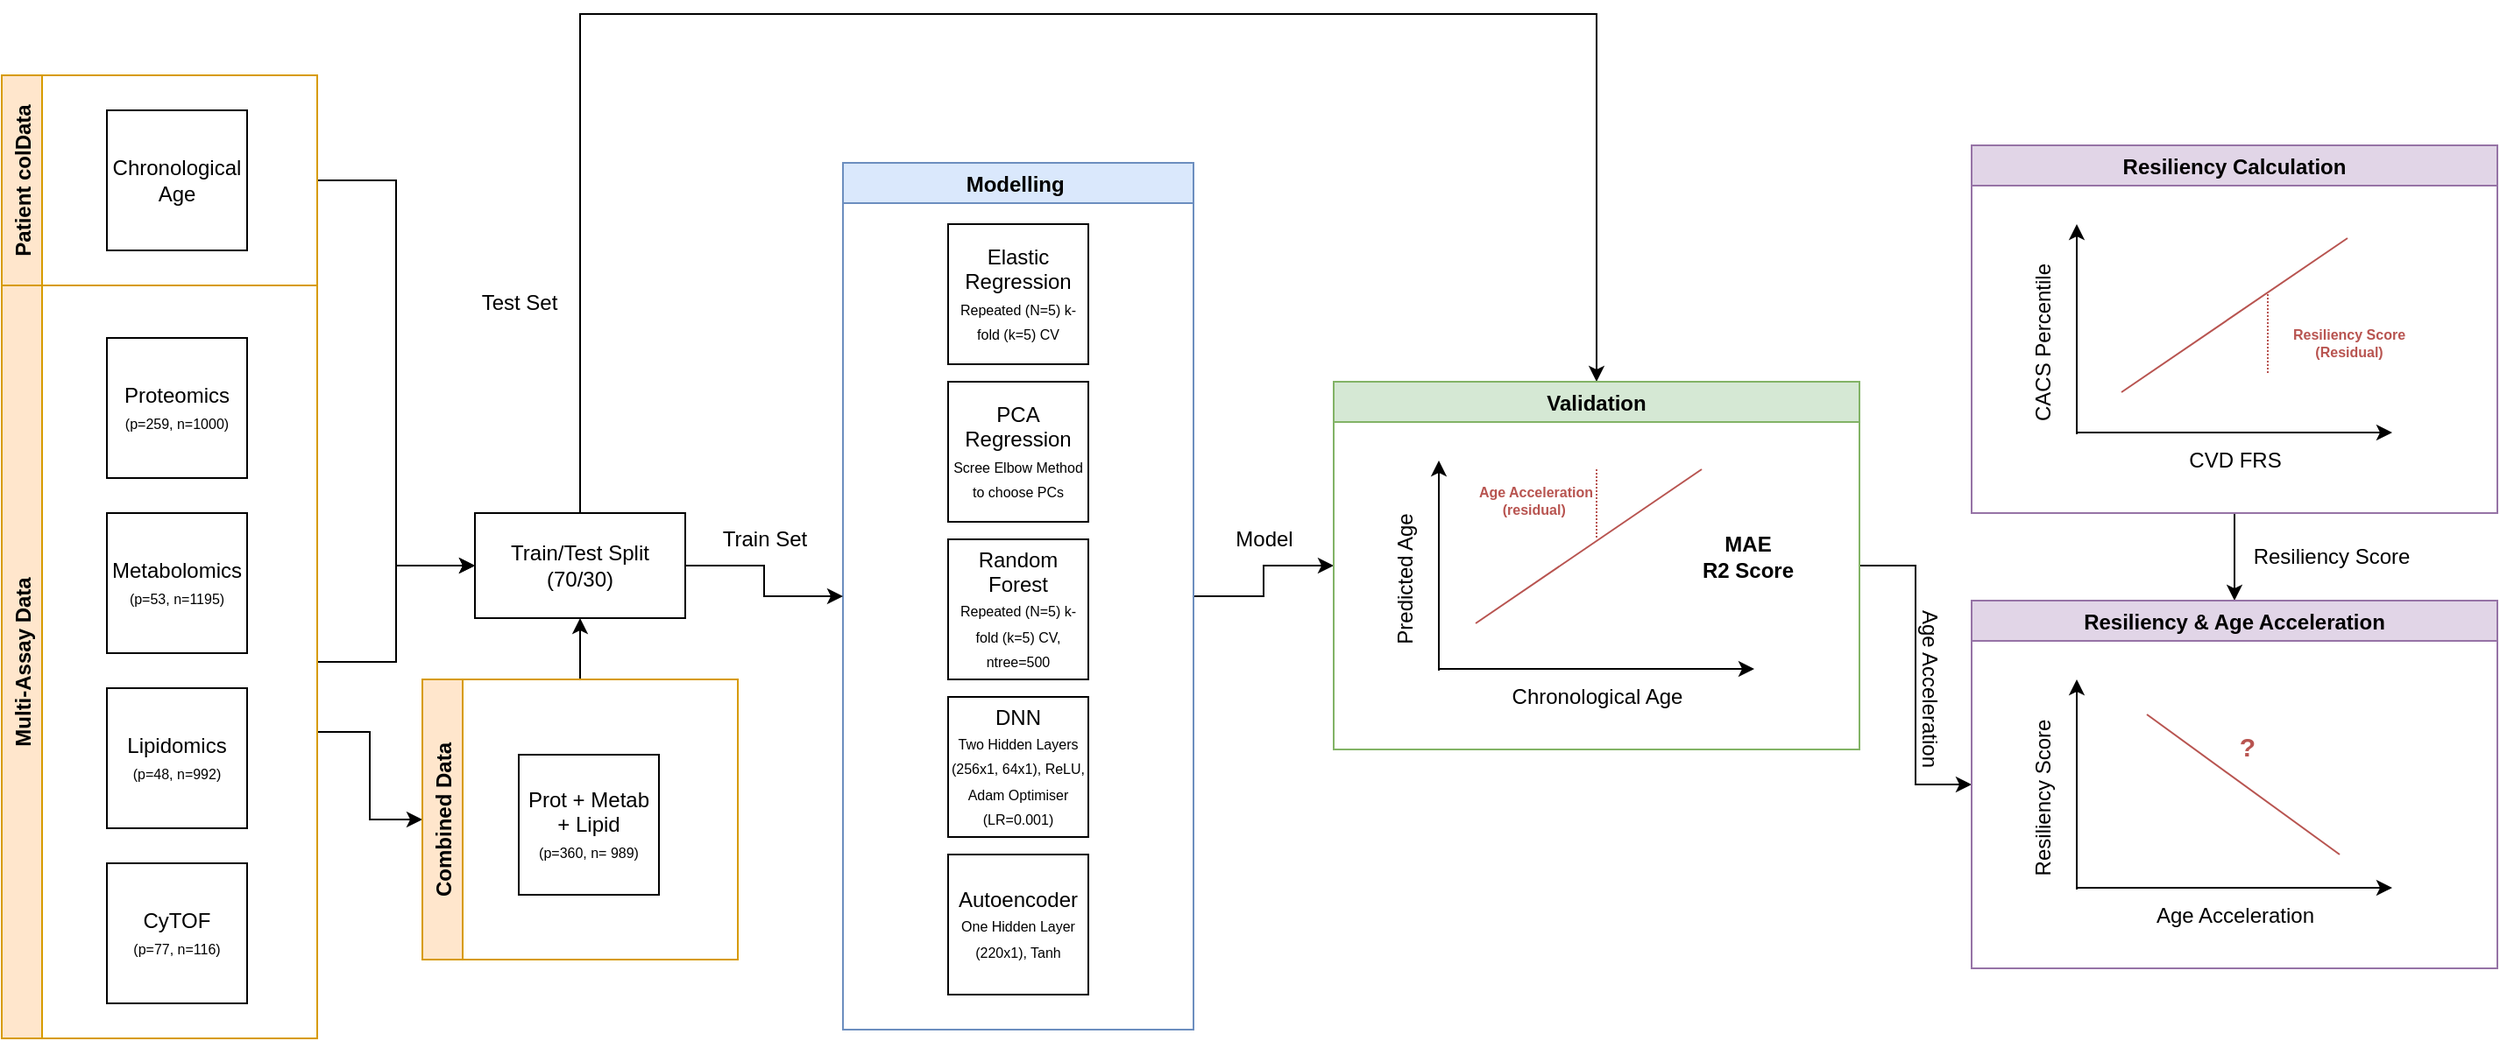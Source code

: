 <mxfile version="20.6.0" type="device"><diagram id="XxNfGE8Ri-3f-OuHHe4I" name="Page-1"><mxGraphModel dx="1178" dy="641" grid="1" gridSize="10" guides="1" tooltips="1" connect="1" arrows="1" fold="1" page="1" pageScale="1" pageWidth="850" pageHeight="1100" math="0" shadow="0"><root><mxCell id="0"/><mxCell id="1" parent="0"/><mxCell id="z8dKiTmkcfhcy8gTD7hl-1" value="Proteomics&lt;br&gt;&lt;font style=&quot;font-size: 8px;&quot;&gt;(p=259, n=1000)&lt;/font&gt;" style="whiteSpace=wrap;html=1;aspect=fixed;" parent="1" vertex="1"><mxGeometry x="180" y="485" width="80" height="80" as="geometry"/></mxCell><mxCell id="Kj5PNi8QTOBntLkAs2w5-1" value="Metabolomics&lt;br&gt;&lt;span style=&quot;font-size: 8px;&quot;&gt;(p=53, n=1195)&lt;/span&gt;" style="whiteSpace=wrap;html=1;aspect=fixed;" parent="1" vertex="1"><mxGeometry x="180" y="585" width="80" height="80" as="geometry"/></mxCell><mxCell id="Kj5PNi8QTOBntLkAs2w5-2" value="Lipidomics&lt;br&gt;&lt;font style=&quot;font-size: 8px;&quot;&gt;(p=48, n=992)&lt;/font&gt;" style="whiteSpace=wrap;html=1;aspect=fixed;" parent="1" vertex="1"><mxGeometry x="180" y="685" width="80" height="80" as="geometry"/></mxCell><mxCell id="Kj5PNi8QTOBntLkAs2w5-3" value="CyTOF&lt;br&gt;&lt;span style=&quot;font-size: 8px;&quot;&gt;(p=77, n=116)&lt;/span&gt;" style="whiteSpace=wrap;html=1;aspect=fixed;" parent="1" vertex="1"><mxGeometry x="180" y="785" width="80" height="80" as="geometry"/></mxCell><mxCell id="Kj5PNi8QTOBntLkAs2w5-36" style="edgeStyle=orthogonalEdgeStyle;rounded=0;orthogonalLoop=1;jettySize=auto;html=1;exitX=1;exitY=0.5;exitDx=0;exitDy=0;entryX=0;entryY=0.5;entryDx=0;entryDy=0;" parent="1" source="Kj5PNi8QTOBntLkAs2w5-4" target="Kj5PNi8QTOBntLkAs2w5-28" edge="1"><mxGeometry relative="1" as="geometry"/></mxCell><mxCell id="Kj5PNi8QTOBntLkAs2w5-4" value="Modelling " style="swimlane;fillColor=#dae8fc;strokeColor=#6c8ebf;" parent="1" vertex="1"><mxGeometry x="600" y="385" width="200" height="495" as="geometry"/></mxCell><mxCell id="Kj5PNi8QTOBntLkAs2w5-14" value="Elastic Regression&lt;br&gt;&lt;font style=&quot;font-size: 8px;&quot;&gt;Repeated (N=5) k-fold (k=5) CV&lt;/font&gt;" style="whiteSpace=wrap;html=1;aspect=fixed;" parent="Kj5PNi8QTOBntLkAs2w5-4" vertex="1"><mxGeometry x="60" y="35" width="80" height="80" as="geometry"/></mxCell><mxCell id="Kj5PNi8QTOBntLkAs2w5-18" value="Random Forest&lt;br&gt;&lt;span style=&quot;font-size: 8px;&quot;&gt;Repeated (N=5) k-fold (k=5) CV, ntree=500&lt;/span&gt;" style="whiteSpace=wrap;html=1;aspect=fixed;" parent="Kj5PNi8QTOBntLkAs2w5-4" vertex="1"><mxGeometry x="60" y="215" width="80" height="80" as="geometry"/></mxCell><mxCell id="Kj5PNi8QTOBntLkAs2w5-17" value="PCA Regression&lt;br&gt;&lt;span style=&quot;font-size: 8px;&quot;&gt;Scree Elbow Method to choose PCs&lt;/span&gt;" style="whiteSpace=wrap;html=1;aspect=fixed;" parent="Kj5PNi8QTOBntLkAs2w5-4" vertex="1"><mxGeometry x="60" y="125" width="80" height="80" as="geometry"/></mxCell><mxCell id="Kj5PNi8QTOBntLkAs2w5-15" value="DNN&lt;br&gt;&lt;span style=&quot;font-size: 8px;&quot;&gt;Two Hidden Layers (256x1, 64x1), ReLU, Adam Optimiser (LR=0.001)&lt;/span&gt;" style="whiteSpace=wrap;html=1;aspect=fixed;" parent="Kj5PNi8QTOBntLkAs2w5-4" vertex="1"><mxGeometry x="60" y="305" width="80" height="80" as="geometry"/></mxCell><mxCell id="CyyR7AH666m0POY2-Fx3-1" value="Autoencoder&lt;br&gt;&lt;span style=&quot;font-size: 8px;&quot;&gt;One Hidden Layer (220x1), Tanh&lt;/span&gt;" style="whiteSpace=wrap;html=1;aspect=fixed;" vertex="1" parent="Kj5PNi8QTOBntLkAs2w5-4"><mxGeometry x="60" y="395" width="80" height="80" as="geometry"/></mxCell><mxCell id="Kj5PNi8QTOBntLkAs2w5-24" style="edgeStyle=orthogonalEdgeStyle;rounded=0;orthogonalLoop=1;jettySize=auto;html=1;entryX=0;entryY=0.5;entryDx=0;entryDy=0;" parent="1" source="Kj5PNi8QTOBntLkAs2w5-12" target="Kj5PNi8QTOBntLkAs2w5-22" edge="1"><mxGeometry relative="1" as="geometry"/></mxCell><mxCell id="Zz7WJHX8WHeNn_9v-qVg-3" style="edgeStyle=orthogonalEdgeStyle;rounded=0;orthogonalLoop=1;jettySize=auto;html=1;exitX=1;exitY=0.5;exitDx=0;exitDy=0;entryX=0;entryY=0.5;entryDx=0;entryDy=0;fontSize=8;" parent="1" source="Kj5PNi8QTOBntLkAs2w5-12" target="Zz7WJHX8WHeNn_9v-qVg-1" edge="1"><mxGeometry relative="1" as="geometry"><Array as="points"><mxPoint x="300" y="710"/><mxPoint x="330" y="710"/><mxPoint x="330" y="760"/></Array></mxGeometry></mxCell><mxCell id="Kj5PNi8QTOBntLkAs2w5-12" value="Multi-Assay Data" style="swimlane;horizontal=0;fillColor=#ffe6cc;strokeColor=#d79b00;" parent="1" vertex="1"><mxGeometry x="120" y="455" width="180" height="430" as="geometry"/></mxCell><mxCell id="Kj5PNi8QTOBntLkAs2w5-25" style="edgeStyle=orthogonalEdgeStyle;rounded=0;orthogonalLoop=1;jettySize=auto;html=1;entryX=0;entryY=0.5;entryDx=0;entryDy=0;" parent="1" source="Kj5PNi8QTOBntLkAs2w5-21" target="Kj5PNi8QTOBntLkAs2w5-22" edge="1"><mxGeometry relative="1" as="geometry"/></mxCell><mxCell id="Kj5PNi8QTOBntLkAs2w5-21" value="Patient colData" style="swimlane;horizontal=0;fillColor=#ffe6cc;strokeColor=#d79b00;" parent="1" vertex="1"><mxGeometry x="120" y="335" width="180" height="120" as="geometry"/></mxCell><mxCell id="Kj5PNi8QTOBntLkAs2w5-5" value="Chronological Age" style="whiteSpace=wrap;html=1;aspect=fixed;" parent="Kj5PNi8QTOBntLkAs2w5-21" vertex="1"><mxGeometry x="60" y="20" width="80" height="80" as="geometry"/></mxCell><mxCell id="Kj5PNi8QTOBntLkAs2w5-26" style="edgeStyle=orthogonalEdgeStyle;rounded=0;orthogonalLoop=1;jettySize=auto;html=1;entryX=0;entryY=0.5;entryDx=0;entryDy=0;" parent="1" source="Kj5PNi8QTOBntLkAs2w5-22" target="Kj5PNi8QTOBntLkAs2w5-4" edge="1"><mxGeometry relative="1" as="geometry"><mxPoint x="620" y="600" as="targetPoint"/></mxGeometry></mxCell><mxCell id="Kj5PNi8QTOBntLkAs2w5-35" style="edgeStyle=orthogonalEdgeStyle;rounded=0;orthogonalLoop=1;jettySize=auto;html=1;entryX=0.5;entryY=0;entryDx=0;entryDy=0;" parent="1" source="Kj5PNi8QTOBntLkAs2w5-22" target="Kj5PNi8QTOBntLkAs2w5-28" edge="1"><mxGeometry relative="1" as="geometry"><Array as="points"><mxPoint x="450" y="300"/><mxPoint x="1030" y="300"/></Array></mxGeometry></mxCell><mxCell id="Kj5PNi8QTOBntLkAs2w5-22" value="Train/Test Split (70/30)" style="rounded=0;whiteSpace=wrap;html=1;" parent="1" vertex="1"><mxGeometry x="390" y="585" width="120" height="60" as="geometry"/></mxCell><mxCell id="Kj5PNi8QTOBntLkAs2w5-162" style="edgeStyle=orthogonalEdgeStyle;rounded=0;jumpSize=8;orthogonalLoop=1;jettySize=auto;html=1;entryX=0;entryY=0.5;entryDx=0;entryDy=0;strokeWidth=1;fontSize=8;fontColor=#000000;startSize=6;" parent="1" source="Kj5PNi8QTOBntLkAs2w5-28" target="Kj5PNi8QTOBntLkAs2w5-144" edge="1"><mxGeometry relative="1" as="geometry"/></mxCell><mxCell id="Kj5PNi8QTOBntLkAs2w5-28" value="Validation" style="swimlane;fillColor=#d5e8d4;strokeColor=#82b366;" parent="1" vertex="1"><mxGeometry x="880" y="510" width="300" height="210" as="geometry"/></mxCell><mxCell id="Kj5PNi8QTOBntLkAs2w5-40" value="" style="endArrow=classic;html=1;rounded=0;" parent="Kj5PNi8QTOBntLkAs2w5-28" edge="1"><mxGeometry width="50" height="50" relative="1" as="geometry"><mxPoint x="60" y="165" as="sourcePoint"/><mxPoint x="60" y="45" as="targetPoint"/></mxGeometry></mxCell><mxCell id="Kj5PNi8QTOBntLkAs2w5-41" value="" style="endArrow=classic;html=1;rounded=0;" parent="Kj5PNi8QTOBntLkAs2w5-28" edge="1"><mxGeometry width="50" height="50" relative="1" as="geometry"><mxPoint x="60" y="164" as="sourcePoint"/><mxPoint x="240" y="164" as="targetPoint"/></mxGeometry></mxCell><mxCell id="Kj5PNi8QTOBntLkAs2w5-43" value="" style="shape=image;html=1;verticalAlign=top;verticalLabelPosition=bottom;labelBackgroundColor=#ffffff;imageAspect=0;aspect=fixed;image=https://cdn1.iconfinder.com/data/icons/social-media-vol-3/24/_x-128.png" parent="Kj5PNi8QTOBntLkAs2w5-28" vertex="1"><mxGeometry x="91" y="130" width="8" height="8" as="geometry"/></mxCell><mxCell id="Kj5PNi8QTOBntLkAs2w5-44" value="" style="shape=image;html=1;verticalAlign=top;verticalLabelPosition=bottom;labelBackgroundColor=#ffffff;imageAspect=0;aspect=fixed;image=https://cdn1.iconfinder.com/data/icons/social-media-vol-3/24/_x-128.png" parent="Kj5PNi8QTOBntLkAs2w5-28" vertex="1"><mxGeometry x="111" y="120" width="8" height="8" as="geometry"/></mxCell><mxCell id="Kj5PNi8QTOBntLkAs2w5-47" value="" style="shape=image;html=1;verticalAlign=top;verticalLabelPosition=bottom;labelBackgroundColor=#ffffff;imageAspect=0;aspect=fixed;image=https://cdn1.iconfinder.com/data/icons/social-media-vol-3/24/_x-128.png" parent="Kj5PNi8QTOBntLkAs2w5-28" vertex="1"><mxGeometry x="99" y="101" width="8" height="8" as="geometry"/></mxCell><mxCell id="Kj5PNi8QTOBntLkAs2w5-48" value="" style="shape=image;html=1;verticalAlign=top;verticalLabelPosition=bottom;labelBackgroundColor=#ffffff;imageAspect=0;aspect=fixed;image=https://cdn1.iconfinder.com/data/icons/social-media-vol-3/24/_x-128.png" parent="Kj5PNi8QTOBntLkAs2w5-28" vertex="1"><mxGeometry x="146" y="42" width="8" height="8" as="geometry"/></mxCell><mxCell id="Kj5PNi8QTOBntLkAs2w5-49" value="" style="shape=image;html=1;verticalAlign=top;verticalLabelPosition=bottom;labelBackgroundColor=#ffffff;imageAspect=0;aspect=fixed;image=https://cdn1.iconfinder.com/data/icons/social-media-vol-3/24/_x-128.png" parent="Kj5PNi8QTOBntLkAs2w5-28" vertex="1"><mxGeometry x="131" y="80" width="8" height="8" as="geometry"/></mxCell><mxCell id="Kj5PNi8QTOBntLkAs2w5-50" value="" style="shape=image;html=1;verticalAlign=top;verticalLabelPosition=bottom;labelBackgroundColor=#ffffff;imageAspect=0;aspect=fixed;image=https://cdn1.iconfinder.com/data/icons/social-media-vol-3/24/_x-128.png" parent="Kj5PNi8QTOBntLkAs2w5-28" vertex="1"><mxGeometry x="161" y="88" width="8" height="8" as="geometry"/></mxCell><mxCell id="Kj5PNi8QTOBntLkAs2w5-51" value="" style="shape=image;html=1;verticalAlign=top;verticalLabelPosition=bottom;labelBackgroundColor=#ffffff;imageAspect=0;aspect=fixed;image=https://cdn1.iconfinder.com/data/icons/social-media-vol-3/24/_x-128.png" parent="Kj5PNi8QTOBntLkAs2w5-28" vertex="1"><mxGeometry x="161" y="72" width="8" height="8" as="geometry"/></mxCell><mxCell id="Kj5PNi8QTOBntLkAs2w5-52" value="" style="shape=image;html=1;verticalAlign=top;verticalLabelPosition=bottom;labelBackgroundColor=#ffffff;imageAspect=0;aspect=fixed;image=https://cdn1.iconfinder.com/data/icons/social-media-vol-3/24/_x-128.png" parent="Kj5PNi8QTOBntLkAs2w5-28" vertex="1"><mxGeometry x="181" y="72" width="8" height="8" as="geometry"/></mxCell><mxCell id="Kj5PNi8QTOBntLkAs2w5-53" value="" style="shape=image;html=1;verticalAlign=top;verticalLabelPosition=bottom;labelBackgroundColor=#ffffff;imageAspect=0;aspect=fixed;image=https://cdn1.iconfinder.com/data/icons/social-media-vol-3/24/_x-128.png" parent="Kj5PNi8QTOBntLkAs2w5-28" vertex="1"><mxGeometry x="181" y="50" width="8" height="8" as="geometry"/></mxCell><mxCell id="Kj5PNi8QTOBntLkAs2w5-54" value="" style="shape=image;html=1;verticalAlign=top;verticalLabelPosition=bottom;labelBackgroundColor=#ffffff;imageAspect=0;aspect=fixed;image=https://cdn1.iconfinder.com/data/icons/social-media-vol-3/24/_x-128.png" parent="Kj5PNi8QTOBntLkAs2w5-28" vertex="1"><mxGeometry x="201" y="64" width="8" height="8" as="geometry"/></mxCell><mxCell id="Kj5PNi8QTOBntLkAs2w5-55" value="Chronological Age" style="text;html=1;align=center;verticalAlign=middle;resizable=0;points=[];autosize=1;strokeColor=none;fillColor=none;" parent="Kj5PNi8QTOBntLkAs2w5-28" vertex="1"><mxGeometry x="90" y="165" width="120" height="30" as="geometry"/></mxCell><mxCell id="Kj5PNi8QTOBntLkAs2w5-56" value="Predicted Age" style="text;html=1;align=center;verticalAlign=middle;resizable=0;points=[];autosize=1;strokeColor=none;fillColor=none;rotation=-90;" parent="Kj5PNi8QTOBntLkAs2w5-28" vertex="1"><mxGeometry x="-9" y="98" width="100" height="30" as="geometry"/></mxCell><mxCell id="Kj5PNi8QTOBntLkAs2w5-58" value="" style="endArrow=none;html=1;rounded=0;fillColor=#f8cecc;strokeColor=#b85450;" parent="Kj5PNi8QTOBntLkAs2w5-28" edge="1"><mxGeometry width="50" height="50" relative="1" as="geometry"><mxPoint x="81" y="138" as="sourcePoint"/><mxPoint x="210" y="50" as="targetPoint"/></mxGeometry></mxCell><mxCell id="Kj5PNi8QTOBntLkAs2w5-75" value="&lt;b&gt;MAE&lt;br&gt;R2 Score&lt;/b&gt;" style="text;html=1;align=center;verticalAlign=middle;resizable=0;points=[];autosize=1;strokeColor=none;fillColor=none;" parent="Kj5PNi8QTOBntLkAs2w5-28" vertex="1"><mxGeometry x="196" y="80" width="80" height="40" as="geometry"/></mxCell><mxCell id="Kj5PNi8QTOBntLkAs2w5-81" value="&lt;b style=&quot;font-size: 8px;&quot;&gt;Age Acceleration&lt;br&gt;(residual)&amp;nbsp;&lt;/b&gt;" style="text;html=1;align=center;verticalAlign=middle;resizable=0;points=[];autosize=1;strokeColor=none;fillColor=none;fontSize=8;fontColor=#B85450;" parent="Kj5PNi8QTOBntLkAs2w5-28" vertex="1"><mxGeometry x="70" y="53" width="90" height="30" as="geometry"/></mxCell><mxCell id="Kj5PNi8QTOBntLkAs2w5-34" value="Train Set" style="text;html=1;align=center;verticalAlign=middle;resizable=0;points=[];autosize=1;strokeColor=none;fillColor=none;" parent="1" vertex="1"><mxGeometry x="520" y="585" width="70" height="30" as="geometry"/></mxCell><mxCell id="Kj5PNi8QTOBntLkAs2w5-37" value="Model" style="text;html=1;align=center;verticalAlign=middle;resizable=0;points=[];autosize=1;strokeColor=none;fillColor=none;" parent="1" vertex="1"><mxGeometry x="810" y="585" width="60" height="30" as="geometry"/></mxCell><mxCell id="Kj5PNi8QTOBntLkAs2w5-38" value="Test Set" style="text;html=1;align=center;verticalAlign=middle;resizable=0;points=[];autosize=1;strokeColor=none;fillColor=none;" parent="1" vertex="1"><mxGeometry x="380" y="450" width="70" height="30" as="geometry"/></mxCell><mxCell id="Kj5PNi8QTOBntLkAs2w5-76" value="" style="endArrow=none;dashed=1;html=1;dashPattern=1 1;strokeWidth=1;rounded=0;jumpSize=8;fillColor=#f8cecc;strokeColor=#b85450;startSize=6;" parent="1" edge="1"><mxGeometry width="50" height="50" relative="1" as="geometry"><mxPoint x="1030" y="560" as="sourcePoint"/><mxPoint x="1030" y="600" as="targetPoint"/></mxGeometry></mxCell><mxCell id="Kj5PNi8QTOBntLkAs2w5-163" style="edgeStyle=orthogonalEdgeStyle;rounded=0;jumpSize=8;orthogonalLoop=1;jettySize=auto;html=1;strokeWidth=1;fontSize=8;fontColor=#000000;startSize=6;" parent="1" source="Kj5PNi8QTOBntLkAs2w5-84" target="Kj5PNi8QTOBntLkAs2w5-144" edge="1"><mxGeometry relative="1" as="geometry"><Array as="points"><mxPoint x="1394" y="600"/><mxPoint x="1394" y="600"/></Array></mxGeometry></mxCell><mxCell id="Kj5PNi8QTOBntLkAs2w5-84" value="Resiliency Calculation" style="swimlane;startSize=23;fillColor=#e1d5e7;strokeColor=#9673a6;" parent="1" vertex="1"><mxGeometry x="1244" y="375" width="300" height="210" as="geometry"/></mxCell><mxCell id="Kj5PNi8QTOBntLkAs2w5-85" value="" style="endArrow=classic;html=1;rounded=0;" parent="Kj5PNi8QTOBntLkAs2w5-84" edge="1"><mxGeometry width="50" height="50" relative="1" as="geometry"><mxPoint x="60" y="165" as="sourcePoint"/><mxPoint x="60" y="45" as="targetPoint"/></mxGeometry></mxCell><mxCell id="Kj5PNi8QTOBntLkAs2w5-86" value="" style="endArrow=classic;html=1;rounded=0;" parent="Kj5PNi8QTOBntLkAs2w5-84" edge="1"><mxGeometry width="50" height="50" relative="1" as="geometry"><mxPoint x="60" y="164" as="sourcePoint"/><mxPoint x="240" y="164" as="targetPoint"/></mxGeometry></mxCell><mxCell id="Kj5PNi8QTOBntLkAs2w5-87" value="" style="shape=image;html=1;verticalAlign=top;verticalLabelPosition=bottom;labelBackgroundColor=#ffffff;imageAspect=0;aspect=fixed;image=https://cdn1.iconfinder.com/data/icons/social-media-vol-3/24/_x-128.png" parent="Kj5PNi8QTOBntLkAs2w5-84" vertex="1"><mxGeometry x="91" y="130" width="8" height="8" as="geometry"/></mxCell><mxCell id="Kj5PNi8QTOBntLkAs2w5-88" value="" style="shape=image;html=1;verticalAlign=top;verticalLabelPosition=bottom;labelBackgroundColor=#ffffff;imageAspect=0;aspect=fixed;image=https://cdn1.iconfinder.com/data/icons/social-media-vol-3/24/_x-128.png" parent="Kj5PNi8QTOBntLkAs2w5-84" vertex="1"><mxGeometry x="111" y="120" width="8" height="8" as="geometry"/></mxCell><mxCell id="Kj5PNi8QTOBntLkAs2w5-89" value="" style="shape=image;html=1;verticalAlign=top;verticalLabelPosition=bottom;labelBackgroundColor=#ffffff;imageAspect=0;aspect=fixed;image=https://cdn1.iconfinder.com/data/icons/social-media-vol-3/24/_x-128.png" parent="Kj5PNi8QTOBntLkAs2w5-84" vertex="1"><mxGeometry x="118" y="101" width="8" height="8" as="geometry"/></mxCell><mxCell id="Kj5PNi8QTOBntLkAs2w5-90" value="" style="shape=image;html=1;verticalAlign=top;verticalLabelPosition=bottom;labelBackgroundColor=#ffffff;imageAspect=0;aspect=fixed;image=https://cdn1.iconfinder.com/data/icons/social-media-vol-3/24/_x-128.png" parent="Kj5PNi8QTOBntLkAs2w5-84" vertex="1"><mxGeometry x="173" y="72" width="8" height="8" as="geometry"/></mxCell><mxCell id="Kj5PNi8QTOBntLkAs2w5-91" value="" style="shape=image;html=1;verticalAlign=top;verticalLabelPosition=bottom;labelBackgroundColor=#ffffff;imageAspect=0;aspect=fixed;image=https://cdn1.iconfinder.com/data/icons/social-media-vol-3/24/_x-128.png" parent="Kj5PNi8QTOBntLkAs2w5-84" vertex="1"><mxGeometry x="131" y="88" width="8" height="8" as="geometry"/></mxCell><mxCell id="Kj5PNi8QTOBntLkAs2w5-92" value="" style="shape=image;html=1;verticalAlign=top;verticalLabelPosition=bottom;labelBackgroundColor=#ffffff;imageAspect=0;aspect=fixed;image=https://cdn1.iconfinder.com/data/icons/social-media-vol-3/24/_x-128.png" parent="Kj5PNi8QTOBntLkAs2w5-84" vertex="1"><mxGeometry x="169" y="130" width="8" height="8" as="geometry"/></mxCell><mxCell id="Kj5PNi8QTOBntLkAs2w5-93" value="" style="shape=image;html=1;verticalAlign=top;verticalLabelPosition=bottom;labelBackgroundColor=#ffffff;imageAspect=0;aspect=fixed;image=https://cdn1.iconfinder.com/data/icons/social-media-vol-3/24/_x-128.png" parent="Kj5PNi8QTOBntLkAs2w5-84" vertex="1"><mxGeometry x="169" y="88" width="8" height="8" as="geometry"/></mxCell><mxCell id="Kj5PNi8QTOBntLkAs2w5-94" value="" style="shape=image;html=1;verticalAlign=top;verticalLabelPosition=bottom;labelBackgroundColor=#ffffff;imageAspect=0;aspect=fixed;image=https://cdn1.iconfinder.com/data/icons/social-media-vol-3/24/_x-128.png" parent="Kj5PNi8QTOBntLkAs2w5-84" vertex="1"><mxGeometry x="193" y="75" width="8" height="8" as="geometry"/></mxCell><mxCell id="Kj5PNi8QTOBntLkAs2w5-95" value="" style="shape=image;html=1;verticalAlign=top;verticalLabelPosition=bottom;labelBackgroundColor=#ffffff;imageAspect=0;aspect=fixed;image=https://cdn1.iconfinder.com/data/icons/social-media-vol-3/24/_x-128.png" parent="Kj5PNi8QTOBntLkAs2w5-84" vertex="1"><mxGeometry x="181" y="50" width="8" height="8" as="geometry"/></mxCell><mxCell id="Kj5PNi8QTOBntLkAs2w5-96" value="" style="shape=image;html=1;verticalAlign=top;verticalLabelPosition=bottom;labelBackgroundColor=#ffffff;imageAspect=0;aspect=fixed;image=https://cdn1.iconfinder.com/data/icons/social-media-vol-3/24/_x-128.png" parent="Kj5PNi8QTOBntLkAs2w5-84" vertex="1"><mxGeometry x="201" y="64" width="8" height="8" as="geometry"/></mxCell><mxCell id="Kj5PNi8QTOBntLkAs2w5-97" value="CVD FRS" style="text;html=1;align=center;verticalAlign=middle;resizable=0;points=[];autosize=1;strokeColor=none;fillColor=none;" parent="Kj5PNi8QTOBntLkAs2w5-84" vertex="1"><mxGeometry x="110" y="165" width="80" height="30" as="geometry"/></mxCell><mxCell id="Kj5PNi8QTOBntLkAs2w5-98" value="CACS Percentile" style="text;html=1;align=center;verticalAlign=middle;resizable=0;points=[];autosize=1;strokeColor=none;fillColor=none;rotation=-90;" parent="Kj5PNi8QTOBntLkAs2w5-84" vertex="1"><mxGeometry x="-14" y="98" width="110" height="30" as="geometry"/></mxCell><mxCell id="Kj5PNi8QTOBntLkAs2w5-99" value="" style="endArrow=none;html=1;rounded=0;fillColor=#f8cecc;strokeColor=#b85450;" parent="Kj5PNi8QTOBntLkAs2w5-84" edge="1"><mxGeometry width="50" height="50" relative="1" as="geometry"><mxPoint x="85.5" y="141" as="sourcePoint"/><mxPoint x="214.5" y="53" as="targetPoint"/></mxGeometry></mxCell><mxCell id="Kj5PNi8QTOBntLkAs2w5-101" value="&lt;b&gt;Resiliency Score&lt;br&gt;(Residual)&lt;br&gt;&lt;/b&gt;" style="text;html=1;align=center;verticalAlign=middle;resizable=0;points=[];autosize=1;strokeColor=none;fillColor=none;fontSize=8;fontColor=#B85450;" parent="Kj5PNi8QTOBntLkAs2w5-84" vertex="1"><mxGeometry x="170" y="98" width="90" height="30" as="geometry"/></mxCell><mxCell id="Kj5PNi8QTOBntLkAs2w5-125" value="" style="endArrow=none;dashed=1;html=1;dashPattern=1 1;strokeWidth=1;rounded=0;jumpSize=8;fillColor=#f8cecc;strokeColor=#b85450;startSize=6;entryX=0;entryY=0;entryDx=0;entryDy=0;" parent="Kj5PNi8QTOBntLkAs2w5-84" target="Kj5PNi8QTOBntLkAs2w5-92" edge="1"><mxGeometry width="50" height="50" relative="1" as="geometry"><mxPoint x="169" y="85" as="sourcePoint"/><mxPoint x="172.9" y="133" as="targetPoint"/></mxGeometry></mxCell><mxCell id="Kj5PNi8QTOBntLkAs2w5-144" value="Resiliency &amp; Age Acceleration" style="swimlane;startSize=23;fillColor=#e1d5e7;strokeColor=#9673a6;" parent="1" vertex="1"><mxGeometry x="1244" y="635" width="300" height="210" as="geometry"/></mxCell><mxCell id="Kj5PNi8QTOBntLkAs2w5-145" value="" style="endArrow=classic;html=1;rounded=0;" parent="Kj5PNi8QTOBntLkAs2w5-144" edge="1"><mxGeometry width="50" height="50" relative="1" as="geometry"><mxPoint x="60" y="165" as="sourcePoint"/><mxPoint x="60" y="45" as="targetPoint"/></mxGeometry></mxCell><mxCell id="Kj5PNi8QTOBntLkAs2w5-146" value="" style="endArrow=classic;html=1;rounded=0;" parent="Kj5PNi8QTOBntLkAs2w5-144" edge="1"><mxGeometry width="50" height="50" relative="1" as="geometry"><mxPoint x="60" y="164" as="sourcePoint"/><mxPoint x="240" y="164" as="targetPoint"/></mxGeometry></mxCell><mxCell id="Kj5PNi8QTOBntLkAs2w5-147" value="" style="shape=image;html=1;verticalAlign=top;verticalLabelPosition=bottom;labelBackgroundColor=#ffffff;imageAspect=0;aspect=fixed;image=https://cdn1.iconfinder.com/data/icons/social-media-vol-3/24/_x-128.png" parent="Kj5PNi8QTOBntLkAs2w5-144" vertex="1"><mxGeometry x="107" y="66" width="8" height="8" as="geometry"/></mxCell><mxCell id="Kj5PNi8QTOBntLkAs2w5-148" value="" style="shape=image;html=1;verticalAlign=top;verticalLabelPosition=bottom;labelBackgroundColor=#ffffff;imageAspect=0;aspect=fixed;image=https://cdn1.iconfinder.com/data/icons/social-media-vol-3/24/_x-128.png" parent="Kj5PNi8QTOBntLkAs2w5-144" vertex="1"><mxGeometry x="115" y="85" width="8" height="8" as="geometry"/></mxCell><mxCell id="Kj5PNi8QTOBntLkAs2w5-149" value="" style="shape=image;html=1;verticalAlign=top;verticalLabelPosition=bottom;labelBackgroundColor=#ffffff;imageAspect=0;aspect=fixed;image=https://cdn1.iconfinder.com/data/icons/social-media-vol-3/24/_x-128.png" parent="Kj5PNi8QTOBntLkAs2w5-144" vertex="1"><mxGeometry x="123" y="74" width="8" height="8" as="geometry"/></mxCell><mxCell id="Kj5PNi8QTOBntLkAs2w5-150" value="" style="shape=image;html=1;verticalAlign=top;verticalLabelPosition=bottom;labelBackgroundColor=#ffffff;imageAspect=0;aspect=fixed;image=https://cdn1.iconfinder.com/data/icons/social-media-vol-3/24/_x-128.png" parent="Kj5PNi8QTOBntLkAs2w5-144" vertex="1"><mxGeometry x="181" y="109" width="8" height="8" as="geometry"/></mxCell><mxCell id="Kj5PNi8QTOBntLkAs2w5-151" value="" style="shape=image;html=1;verticalAlign=top;verticalLabelPosition=bottom;labelBackgroundColor=#ffffff;imageAspect=0;aspect=fixed;image=https://cdn1.iconfinder.com/data/icons/social-media-vol-3/24/_x-128.png" parent="Kj5PNi8QTOBntLkAs2w5-144" vertex="1"><mxGeometry x="131" y="88" width="8" height="8" as="geometry"/></mxCell><mxCell id="Kj5PNi8QTOBntLkAs2w5-152" value="" style="shape=image;html=1;verticalAlign=top;verticalLabelPosition=bottom;labelBackgroundColor=#ffffff;imageAspect=0;aspect=fixed;image=https://cdn1.iconfinder.com/data/icons/social-media-vol-3/24/_x-128.png" parent="Kj5PNi8QTOBntLkAs2w5-144" vertex="1"><mxGeometry x="153" y="98" width="8" height="8" as="geometry"/></mxCell><mxCell id="Kj5PNi8QTOBntLkAs2w5-153" value="" style="shape=image;html=1;verticalAlign=top;verticalLabelPosition=bottom;labelBackgroundColor=#ffffff;imageAspect=0;aspect=fixed;image=https://cdn1.iconfinder.com/data/icons/social-media-vol-3/24/_x-128.png" parent="Kj5PNi8QTOBntLkAs2w5-144" vertex="1"><mxGeometry x="173" y="122" width="8" height="8" as="geometry"/></mxCell><mxCell id="Kj5PNi8QTOBntLkAs2w5-154" value="" style="shape=image;html=1;verticalAlign=top;verticalLabelPosition=bottom;labelBackgroundColor=#ffffff;imageAspect=0;aspect=fixed;image=https://cdn1.iconfinder.com/data/icons/social-media-vol-3/24/_x-128.png" parent="Kj5PNi8QTOBntLkAs2w5-144" vertex="1"><mxGeometry x="197" y="120" width="8" height="8" as="geometry"/></mxCell><mxCell id="Kj5PNi8QTOBntLkAs2w5-155" value="" style="shape=image;html=1;verticalAlign=top;verticalLabelPosition=bottom;labelBackgroundColor=#ffffff;imageAspect=0;aspect=fixed;image=https://cdn1.iconfinder.com/data/icons/social-media-vol-3/24/_x-128.png" parent="Kj5PNi8QTOBntLkAs2w5-144" vertex="1"><mxGeometry x="153" y="112" width="8" height="8" as="geometry"/></mxCell><mxCell id="Kj5PNi8QTOBntLkAs2w5-156" value="" style="shape=image;html=1;verticalAlign=top;verticalLabelPosition=bottom;labelBackgroundColor=#ffffff;imageAspect=0;aspect=fixed;image=https://cdn1.iconfinder.com/data/icons/social-media-vol-3/24/_x-128.png" parent="Kj5PNi8QTOBntLkAs2w5-144" vertex="1"><mxGeometry x="189" y="138" width="8" height="8" as="geometry"/></mxCell><mxCell id="Kj5PNi8QTOBntLkAs2w5-157" value="Age Acceleration" style="text;html=1;align=center;verticalAlign=middle;resizable=0;points=[];autosize=1;strokeColor=none;fillColor=none;" parent="Kj5PNi8QTOBntLkAs2w5-144" vertex="1"><mxGeometry x="95" y="165" width="110" height="30" as="geometry"/></mxCell><mxCell id="Kj5PNi8QTOBntLkAs2w5-158" value="Resiliency Score" style="text;html=1;align=center;verticalAlign=middle;resizable=0;points=[];autosize=1;strokeColor=none;fillColor=none;rotation=-90;" parent="Kj5PNi8QTOBntLkAs2w5-144" vertex="1"><mxGeometry x="-14" y="98" width="110" height="30" as="geometry"/></mxCell><mxCell id="Kj5PNi8QTOBntLkAs2w5-159" value="" style="endArrow=none;html=1;rounded=0;fillColor=#f8cecc;strokeColor=#b85450;" parent="Kj5PNi8QTOBntLkAs2w5-144" edge="1"><mxGeometry width="50" height="50" relative="1" as="geometry"><mxPoint x="100" y="65" as="sourcePoint"/><mxPoint x="210" y="145" as="targetPoint"/></mxGeometry></mxCell><mxCell id="Kj5PNi8QTOBntLkAs2w5-160" value="&lt;b style=&quot;font-size: 15px;&quot;&gt;?&lt;br style=&quot;font-size: 15px;&quot;&gt;&lt;/b&gt;" style="text;html=1;align=center;verticalAlign=middle;resizable=0;points=[];autosize=1;strokeColor=none;fillColor=none;fontSize=15;fontColor=#B85450;" parent="Kj5PNi8QTOBntLkAs2w5-144" vertex="1"><mxGeometry x="142" y="68" width="30" height="30" as="geometry"/></mxCell><mxCell id="Kj5PNi8QTOBntLkAs2w5-168" value="Resiliency Score" style="text;html=1;align=center;verticalAlign=middle;resizable=0;points=[];autosize=1;strokeColor=none;fillColor=none;" parent="1" vertex="1"><mxGeometry x="1394" y="595" width="110" height="30" as="geometry"/></mxCell><mxCell id="Kj5PNi8QTOBntLkAs2w5-169" value="Age Acceleration" style="text;html=1;align=center;verticalAlign=middle;resizable=0;points=[];autosize=1;strokeColor=none;fillColor=none;rotation=90;" parent="1" vertex="1"><mxGeometry x="1165" y="670" width="110" height="30" as="geometry"/></mxCell><mxCell id="Zz7WJHX8WHeNn_9v-qVg-4" style="edgeStyle=orthogonalEdgeStyle;rounded=0;orthogonalLoop=1;jettySize=auto;html=1;exitX=0.5;exitY=0;exitDx=0;exitDy=0;entryX=0.5;entryY=1;entryDx=0;entryDy=0;fontSize=8;" parent="1" source="Zz7WJHX8WHeNn_9v-qVg-1" target="Kj5PNi8QTOBntLkAs2w5-22" edge="1"><mxGeometry relative="1" as="geometry"/></mxCell><mxCell id="Zz7WJHX8WHeNn_9v-qVg-1" value="Combined Data" style="swimlane;horizontal=0;fillColor=#ffe6cc;strokeColor=#d79b00;" parent="1" vertex="1"><mxGeometry x="360" y="680" width="180" height="160" as="geometry"/></mxCell><mxCell id="Zz7WJHX8WHeNn_9v-qVg-2" value="Prot + Metab + Lipid&lt;br&gt;&lt;span style=&quot;font-size: 8px;&quot;&gt;(p=360, n= 989)&lt;/span&gt;" style="whiteSpace=wrap;html=1;aspect=fixed;" parent="Zz7WJHX8WHeNn_9v-qVg-1" vertex="1"><mxGeometry x="55" y="43" width="80" height="80" as="geometry"/></mxCell></root></mxGraphModel></diagram></mxfile>